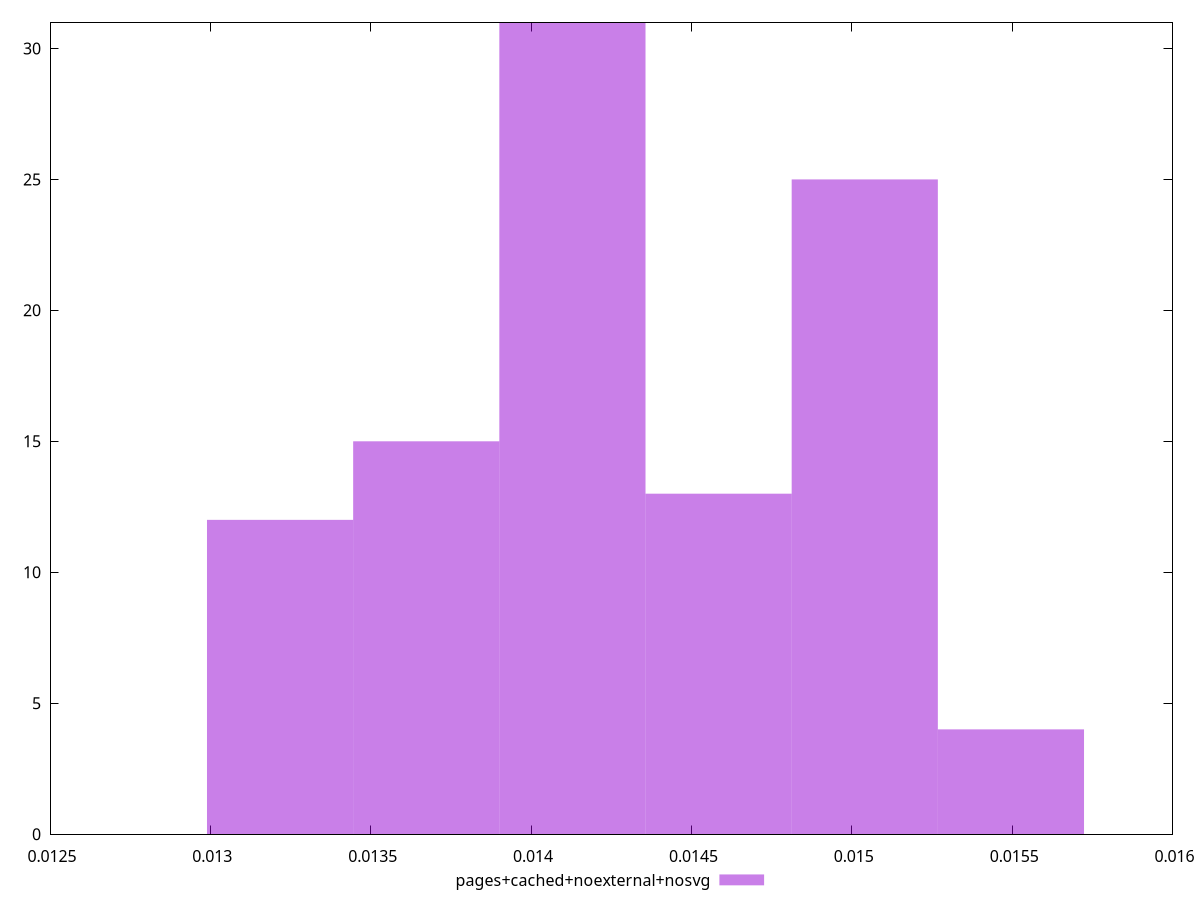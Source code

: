 $_pagesCachedNoexternalNosvg <<EOF
0.014584692365170383 13
0.013673149092347235 15
0.014128920728758808 31
0.015040464001581958 25
0.01321737745593566 12
0.015496235637993532 4
EOF
set key outside below
set terminal pngcairo
set output "report_00004_2020-11-02T20-21-41.718Z/largest-contentful-paint/pages+cached+noexternal+nosvg//hist.png"
set yrange [0:31]
set boxwidth 0.0004557716364115745
set style fill transparent solid 0.5 noborder
plot $_pagesCachedNoexternalNosvg title "pages+cached+noexternal+nosvg" with boxes ,